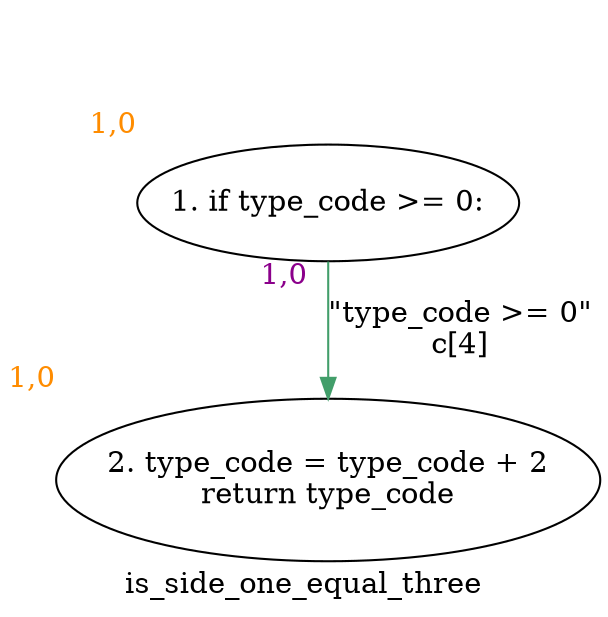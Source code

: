 digraph clusteris_side_one_equal_three {
	graph [bb="0,0,261.55,241",
		label=is_side_one_equal_three,
		lheight=0.22,
		lp="130.78,11.875",
		lwidth=1.92,
		xlabel=<<br></br><br></br><br></br><font color='darkorange'>-1,-1</font>>
	];
	node [label="\N",
		xlabel=<<br></br><br></br><br></br><font color='darkorange'>-1,-1</font>>
	];
	1	[height=0.77585,
		label="1. if type_code >= 0:",
		pos="139.4,197.31",
		width=2.3619,
		xlabel=<<br></br><br></br><br></br><font color='darkorange'>1,0</font>>,
		xlp="45.748,233.12"];
	2	[height=1.0852,
		label="2. type_code = type_code + 2
return type_code",
		pos="139.4,62.817",
		width=3.3931,
		xlabel=<<br></br><br></br><br></br><font color='darkorange'>1,0</font>>,
		xlp="8.625,109.76"];
	1 -> 2	[color="#429E6A",
		label="\"type_code >= 0\"\nc[4]",
		label_bgcolor=white,
		lp="190.4,135.63",
		pos="e,139.4,102.22 139.4,169.18 139.4,153.19 139.4,132.47 139.4,113.64",
		xlabel=<<font color='darkmagenta' style='background-color:white;'><br/><br/>     1,0  <br/><br/></font>>,
		xlp="117.65,143.6"];
}
